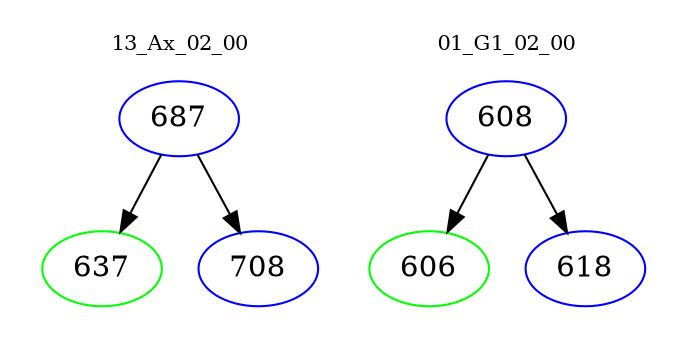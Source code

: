 digraph{
subgraph cluster_0 {
color = white
label = "13_Ax_02_00";
fontsize=10;
T0_687 [label="687", color="blue"]
T0_687 -> T0_637 [color="black"]
T0_637 [label="637", color="green"]
T0_687 -> T0_708 [color="black"]
T0_708 [label="708", color="blue"]
}
subgraph cluster_1 {
color = white
label = "01_G1_02_00";
fontsize=10;
T1_608 [label="608", color="blue"]
T1_608 -> T1_606 [color="black"]
T1_606 [label="606", color="green"]
T1_608 -> T1_618 [color="black"]
T1_618 [label="618", color="blue"]
}
}
